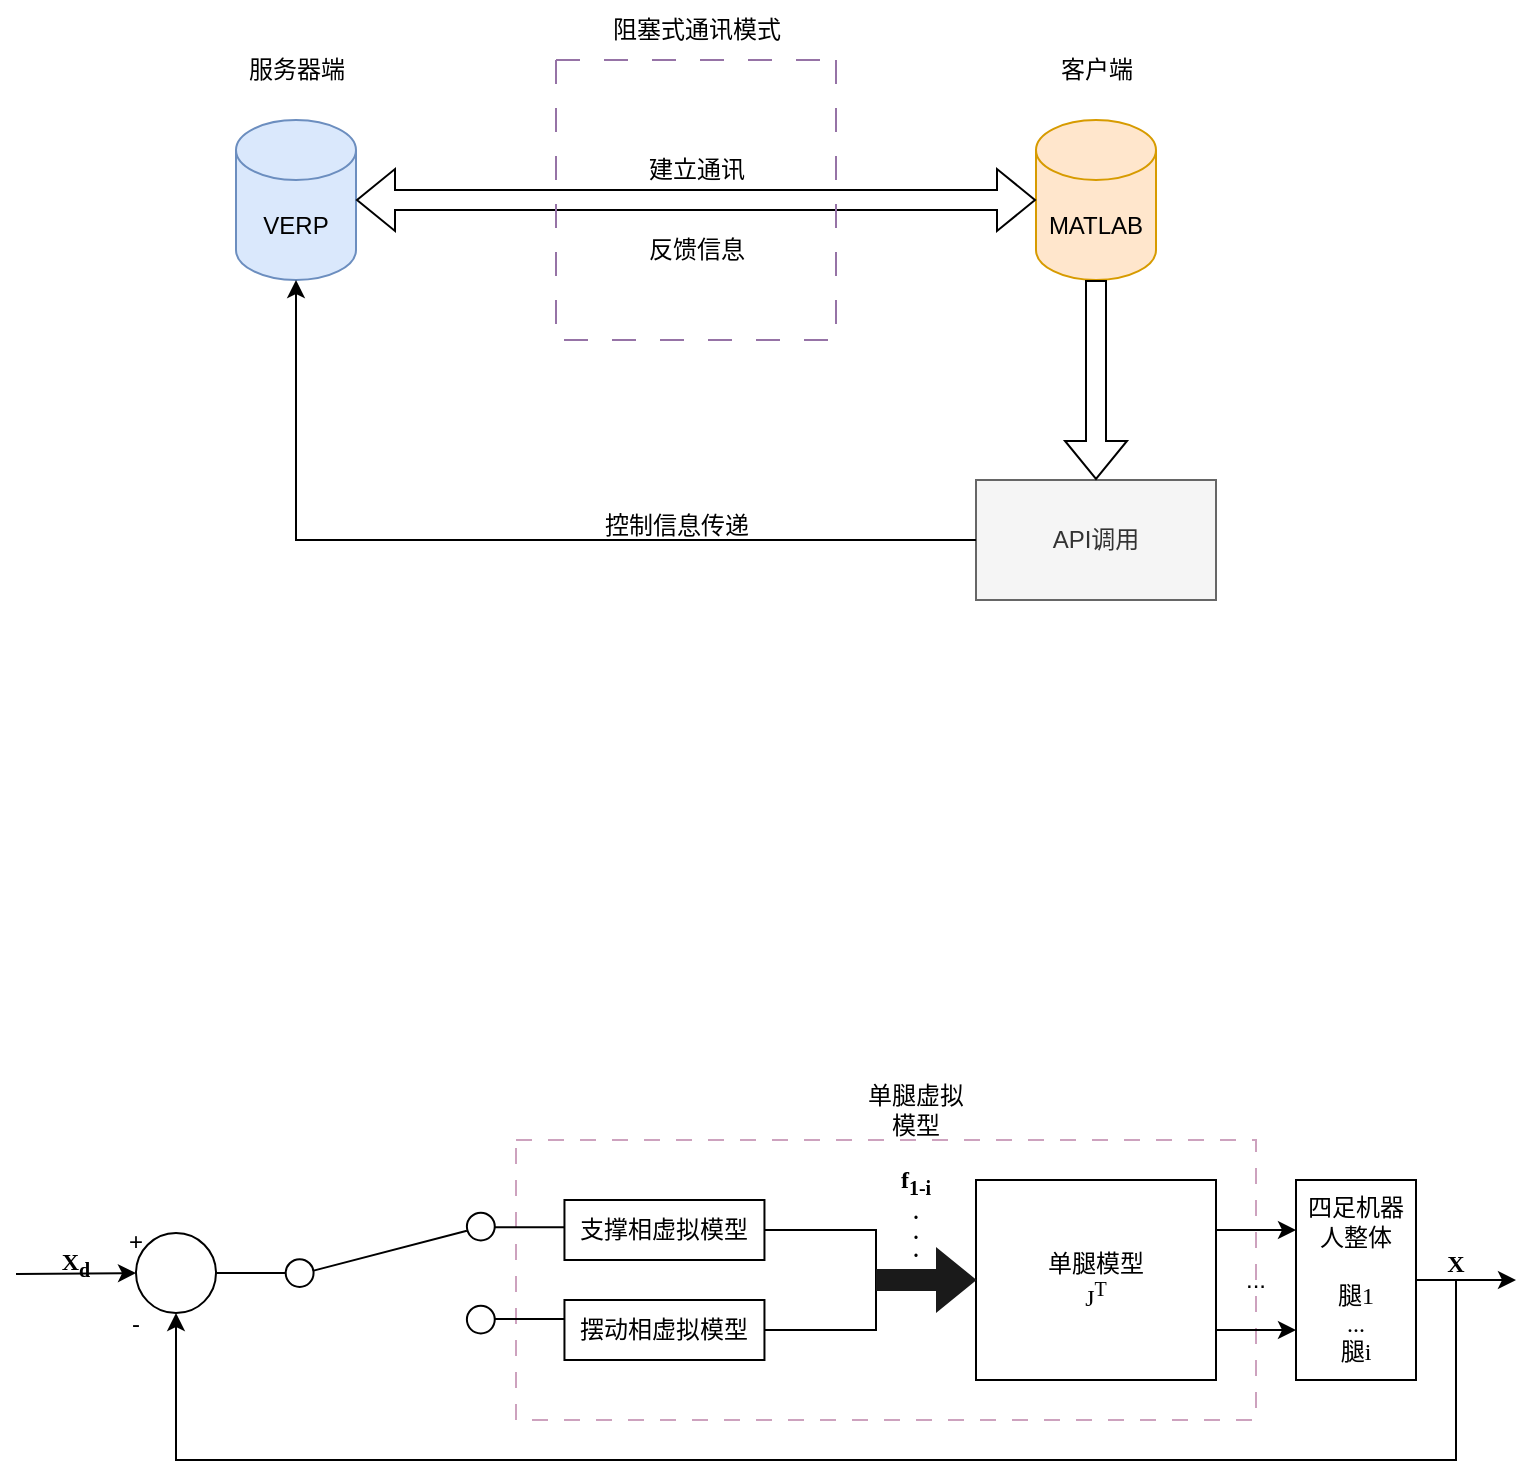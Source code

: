 <mxfile version="24.3.1" type="github">
  <diagram name="第 1 页" id="IKI6N14KD9crZWQqSluS">
    <mxGraphModel dx="786" dy="455" grid="1" gridSize="10" guides="1" tooltips="1" connect="1" arrows="1" fold="1" page="1" pageScale="1" pageWidth="827" pageHeight="1169" math="0" shadow="0">
      <root>
        <mxCell id="0" />
        <mxCell id="1" parent="0" />
        <mxCell id="tLFWGB--AHIsZchz6cfT-1" value="VERP" style="shape=cylinder3;whiteSpace=wrap;html=1;boundedLbl=1;backgroundOutline=1;size=15;fillColor=#dae8fc;strokeColor=#6c8ebf;" vertex="1" parent="1">
          <mxGeometry x="170" y="120" width="60" height="80" as="geometry" />
        </mxCell>
        <mxCell id="tLFWGB--AHIsZchz6cfT-2" value="服务器端" style="text;html=1;align=center;verticalAlign=middle;resizable=0;points=[];autosize=1;strokeColor=none;fillColor=none;" vertex="1" parent="1">
          <mxGeometry x="165" y="80" width="70" height="30" as="geometry" />
        </mxCell>
        <mxCell id="tLFWGB--AHIsZchz6cfT-3" value="MATLAB" style="shape=cylinder3;whiteSpace=wrap;html=1;boundedLbl=1;backgroundOutline=1;size=15;fillColor=#ffe6cc;strokeColor=#d79b00;" vertex="1" parent="1">
          <mxGeometry x="570" y="120" width="60" height="80" as="geometry" />
        </mxCell>
        <mxCell id="tLFWGB--AHIsZchz6cfT-4" value="客户端" style="text;html=1;align=center;verticalAlign=middle;resizable=0;points=[];autosize=1;strokeColor=none;fillColor=none;" vertex="1" parent="1">
          <mxGeometry x="570" y="80" width="60" height="30" as="geometry" />
        </mxCell>
        <mxCell id="tLFWGB--AHIsZchz6cfT-5" value="API调用" style="rounded=0;whiteSpace=wrap;html=1;fillColor=#f5f5f5;fontColor=#333333;strokeColor=#666666;" vertex="1" parent="1">
          <mxGeometry x="540" y="300" width="120" height="60" as="geometry" />
        </mxCell>
        <mxCell id="tLFWGB--AHIsZchz6cfT-6" value="" style="shape=flexArrow;endArrow=classic;startArrow=classic;html=1;rounded=0;entryX=0;entryY=0.5;entryDx=0;entryDy=0;entryPerimeter=0;exitX=1;exitY=0.5;exitDx=0;exitDy=0;exitPerimeter=0;" edge="1" parent="1" source="tLFWGB--AHIsZchz6cfT-1" target="tLFWGB--AHIsZchz6cfT-3">
          <mxGeometry width="100" height="100" relative="1" as="geometry">
            <mxPoint x="350" y="250" as="sourcePoint" />
            <mxPoint x="450" y="150" as="targetPoint" />
          </mxGeometry>
        </mxCell>
        <mxCell id="tLFWGB--AHIsZchz6cfT-7" value="" style="endArrow=classic;html=1;rounded=0;exitX=0;exitY=0.5;exitDx=0;exitDy=0;entryX=0.5;entryY=1;entryDx=0;entryDy=0;entryPerimeter=0;" edge="1" parent="1" source="tLFWGB--AHIsZchz6cfT-5" target="tLFWGB--AHIsZchz6cfT-1">
          <mxGeometry width="50" height="50" relative="1" as="geometry">
            <mxPoint x="380" y="330" as="sourcePoint" />
            <mxPoint x="430" y="280" as="targetPoint" />
            <Array as="points">
              <mxPoint x="200" y="330" />
            </Array>
          </mxGeometry>
        </mxCell>
        <mxCell id="tLFWGB--AHIsZchz6cfT-8" value="" style="shape=flexArrow;endArrow=classic;html=1;rounded=0;exitX=0.5;exitY=1;exitDx=0;exitDy=0;exitPerimeter=0;entryX=0.5;entryY=0;entryDx=0;entryDy=0;" edge="1" parent="1" source="tLFWGB--AHIsZchz6cfT-3" target="tLFWGB--AHIsZchz6cfT-5">
          <mxGeometry width="50" height="50" relative="1" as="geometry">
            <mxPoint x="380" y="290" as="sourcePoint" />
            <mxPoint x="430" y="240" as="targetPoint" />
          </mxGeometry>
        </mxCell>
        <mxCell id="tLFWGB--AHIsZchz6cfT-11" value="" style="swimlane;startSize=0;dashed=1;dashPattern=12 12;fillColor=#e1d5e7;strokeColor=#9673a6;" vertex="1" parent="1">
          <mxGeometry x="330" y="90" width="140" height="140" as="geometry" />
        </mxCell>
        <mxCell id="tLFWGB--AHIsZchz6cfT-10" value="反馈信息" style="text;html=1;align=center;verticalAlign=middle;resizable=0;points=[];autosize=1;strokeColor=none;fillColor=none;" vertex="1" parent="tLFWGB--AHIsZchz6cfT-11">
          <mxGeometry x="35" y="80" width="70" height="30" as="geometry" />
        </mxCell>
        <mxCell id="tLFWGB--AHIsZchz6cfT-9" value="建立通讯" style="text;html=1;align=center;verticalAlign=middle;resizable=0;points=[];autosize=1;strokeColor=none;fillColor=none;" vertex="1" parent="tLFWGB--AHIsZchz6cfT-11">
          <mxGeometry x="35" y="40" width="70" height="30" as="geometry" />
        </mxCell>
        <mxCell id="tLFWGB--AHIsZchz6cfT-12" value="阻塞式通讯模式" style="text;html=1;align=center;verticalAlign=middle;resizable=0;points=[];autosize=1;strokeColor=none;fillColor=none;" vertex="1" parent="1">
          <mxGeometry x="345" y="60" width="110" height="30" as="geometry" />
        </mxCell>
        <mxCell id="tLFWGB--AHIsZchz6cfT-13" value="控制信息传递" style="text;html=1;align=center;verticalAlign=middle;resizable=0;points=[];autosize=1;strokeColor=none;fillColor=none;" vertex="1" parent="1">
          <mxGeometry x="340" y="308" width="100" height="30" as="geometry" />
        </mxCell>
        <mxCell id="tLFWGB--AHIsZchz6cfT-36" value="&lt;p class=&quot;MsoNormal&quot;&gt;&lt;img src=&quot;file:///C:/Users/Wenrui/AppData/Local/Temp/ksohtml9960/wps2.png&quot; height=&quot;20&quot; width=&quot;14&quot;&gt;&lt;/p&gt;" style="ellipse;whiteSpace=wrap;html=1;aspect=fixed;" vertex="1" parent="1">
          <mxGeometry x="120" y="676.53" width="40" height="40" as="geometry" />
        </mxCell>
        <mxCell id="tLFWGB--AHIsZchz6cfT-50" value="" style="rounded=0;whiteSpace=wrap;html=1;dashed=1;dashPattern=8 8;strokeColor=#CDA2BE;" vertex="1" parent="1">
          <mxGeometry x="310" y="630" width="370" height="140" as="geometry" />
        </mxCell>
        <mxCell id="tLFWGB--AHIsZchz6cfT-37" value="" style="endArrow=classic;html=1;rounded=0;entryX=0;entryY=0.5;entryDx=0;entryDy=0;" edge="1" parent="1" target="tLFWGB--AHIsZchz6cfT-36">
          <mxGeometry width="50" height="50" relative="1" as="geometry">
            <mxPoint x="60" y="697" as="sourcePoint" />
            <mxPoint x="80" y="700" as="targetPoint" />
          </mxGeometry>
        </mxCell>
        <mxCell id="tLFWGB--AHIsZchz6cfT-38" value="" style="html=1;shape=mxgraph.electrical.electro-mechanical.twoWaySwitch;aspect=fixed;elSwitchState=2;" vertex="1" parent="1">
          <mxGeometry x="160" y="666.33" width="174.23" height="60.41" as="geometry" />
        </mxCell>
        <mxCell id="tLFWGB--AHIsZchz6cfT-39" value="支撑相虚拟模型" style="rounded=0;whiteSpace=wrap;html=1;" vertex="1" parent="1">
          <mxGeometry x="334.23" y="660" width="100" height="30" as="geometry" />
        </mxCell>
        <mxCell id="tLFWGB--AHIsZchz6cfT-42" value="摆动相虚拟模型" style="rounded=0;whiteSpace=wrap;html=1;" vertex="1" parent="1">
          <mxGeometry x="334.23" y="710" width="100" height="30" as="geometry" />
        </mxCell>
        <mxCell id="tLFWGB--AHIsZchz6cfT-44" value="" style="endArrow=none;html=1;rounded=0;exitX=1;exitY=0.5;exitDx=0;exitDy=0;entryX=1;entryY=0.5;entryDx=0;entryDy=0;" edge="1" parent="1" source="tLFWGB--AHIsZchz6cfT-39" target="tLFWGB--AHIsZchz6cfT-42">
          <mxGeometry width="50" height="50" relative="1" as="geometry">
            <mxPoint x="490" y="710" as="sourcePoint" />
            <mxPoint x="540" y="660" as="targetPoint" />
            <Array as="points">
              <mxPoint x="490" y="675" />
              <mxPoint x="490" y="725" />
            </Array>
          </mxGeometry>
        </mxCell>
        <mxCell id="tLFWGB--AHIsZchz6cfT-46" value="单腿模型&lt;div&gt;&lt;font face=&quot;Times New Roman&quot;&gt;J&lt;sup&gt;T&lt;/sup&gt;&lt;/font&gt;&lt;/div&gt;" style="rounded=0;whiteSpace=wrap;html=1;" vertex="1" parent="1">
          <mxGeometry x="540" y="650" width="120" height="100" as="geometry" />
        </mxCell>
        <mxCell id="tLFWGB--AHIsZchz6cfT-48" value="" style="shape=flexArrow;endArrow=classic;html=1;rounded=0;entryX=0;entryY=0.5;entryDx=0;entryDy=0;fillColor=#1A1A1A;strokeColor=#1A1A1A;" edge="1" parent="1" target="tLFWGB--AHIsZchz6cfT-46">
          <mxGeometry width="50" height="50" relative="1" as="geometry">
            <mxPoint x="490" y="700" as="sourcePoint" />
            <mxPoint x="540" y="750" as="targetPoint" />
          </mxGeometry>
        </mxCell>
        <mxCell id="tLFWGB--AHIsZchz6cfT-51" value="&lt;font face=&quot;Times New Roman&quot;&gt;&lt;b&gt;f&lt;sub&gt;1-i&lt;/sub&gt;&lt;/b&gt;&lt;/font&gt;&lt;div style=&quot;line-height: 40%;&quot;&gt;&lt;font face=&quot;Times New Roman&quot;&gt;&lt;b&gt;&lt;sub&gt;.&lt;/sub&gt;&lt;/b&gt;&lt;/font&gt;&lt;/div&gt;&lt;div style=&quot;line-height: 40%;&quot;&gt;&lt;font face=&quot;Times New Roman&quot;&gt;&lt;b&gt;&lt;sub&gt;.&lt;/sub&gt;&lt;/b&gt;&lt;/font&gt;&lt;/div&gt;&lt;div style=&quot;line-height: 40%;&quot;&gt;&lt;font face=&quot;Times New Roman&quot;&gt;&lt;b&gt;&lt;sub&gt;.&lt;/sub&gt;&lt;/b&gt;&lt;/font&gt;&lt;/div&gt;" style="text;html=1;align=center;verticalAlign=middle;whiteSpace=wrap;rounded=0;" vertex="1" parent="1">
          <mxGeometry x="480" y="650" width="60" height="30" as="geometry" />
        </mxCell>
        <mxCell id="tLFWGB--AHIsZchz6cfT-52" value="&lt;font face=&quot;Times New Roman&quot;&gt;四足机器人整体&lt;/font&gt;&lt;div&gt;&lt;font face=&quot;ZlpyJTW7_vwYqS0CMD5R&quot;&gt;&lt;br&gt;&lt;/font&gt;&lt;/div&gt;&lt;div&gt;&lt;font face=&quot;ZlpyJTW7_vwYqS0CMD5R&quot;&gt;腿1&lt;/font&gt;&lt;/div&gt;&lt;div&gt;&lt;font face=&quot;ZlpyJTW7_vwYqS0CMD5R&quot;&gt;...&lt;/font&gt;&lt;/div&gt;&lt;div&gt;&lt;font face=&quot;ZlpyJTW7_vwYqS0CMD5R&quot;&gt;腿i&lt;/font&gt;&lt;/div&gt;" style="rounded=0;whiteSpace=wrap;html=1;" vertex="1" parent="1">
          <mxGeometry x="700" y="650" width="60" height="100" as="geometry" />
        </mxCell>
        <mxCell id="tLFWGB--AHIsZchz6cfT-54" value="" style="endArrow=classic;html=1;rounded=0;entryX=0;entryY=0.25;entryDx=0;entryDy=0;exitX=1;exitY=0.25;exitDx=0;exitDy=0;" edge="1" parent="1" source="tLFWGB--AHIsZchz6cfT-46" target="tLFWGB--AHIsZchz6cfT-52">
          <mxGeometry width="50" height="50" relative="1" as="geometry">
            <mxPoint x="630" y="840" as="sourcePoint" />
            <mxPoint x="680" y="790" as="targetPoint" />
          </mxGeometry>
        </mxCell>
        <mxCell id="tLFWGB--AHIsZchz6cfT-55" value="" style="endArrow=classic;html=1;rounded=0;entryX=0;entryY=0.75;entryDx=0;entryDy=0;exitX=1;exitY=0.75;exitDx=0;exitDy=0;" edge="1" parent="1" source="tLFWGB--AHIsZchz6cfT-46" target="tLFWGB--AHIsZchz6cfT-52">
          <mxGeometry width="50" height="50" relative="1" as="geometry">
            <mxPoint x="600" y="860" as="sourcePoint" />
            <mxPoint x="650" y="810" as="targetPoint" />
          </mxGeometry>
        </mxCell>
        <mxCell id="tLFWGB--AHIsZchz6cfT-57" value="..." style="text;html=1;align=center;verticalAlign=middle;whiteSpace=wrap;rounded=0;" vertex="1" parent="1">
          <mxGeometry x="650" y="685" width="60" height="30" as="geometry" />
        </mxCell>
        <mxCell id="tLFWGB--AHIsZchz6cfT-58" value="单腿虚拟模型" style="text;html=1;align=center;verticalAlign=middle;whiteSpace=wrap;rounded=0;" vertex="1" parent="1">
          <mxGeometry x="480" y="600" width="60" height="30" as="geometry" />
        </mxCell>
        <mxCell id="tLFWGB--AHIsZchz6cfT-59" value="" style="endArrow=classic;html=1;rounded=0;exitX=1;exitY=0.5;exitDx=0;exitDy=0;" edge="1" parent="1" source="tLFWGB--AHIsZchz6cfT-52">
          <mxGeometry width="50" height="50" relative="1" as="geometry">
            <mxPoint x="670" y="840" as="sourcePoint" />
            <mxPoint x="810" y="700" as="targetPoint" />
          </mxGeometry>
        </mxCell>
        <mxCell id="tLFWGB--AHIsZchz6cfT-60" value="&lt;font face=&quot;Times New Roman&quot;&gt;&lt;b&gt;X&lt;/b&gt;&lt;/font&gt;" style="text;html=1;align=center;verticalAlign=middle;whiteSpace=wrap;rounded=0;" vertex="1" parent="1">
          <mxGeometry x="750" y="677" width="60" height="30" as="geometry" />
        </mxCell>
        <mxCell id="tLFWGB--AHIsZchz6cfT-61" value="&lt;font face=&quot;Times New Roman&quot;&gt;&lt;b&gt;X&lt;sub&gt;d&lt;/sub&gt;&lt;/b&gt;&lt;/font&gt;" style="text;html=1;align=center;verticalAlign=middle;whiteSpace=wrap;rounded=0;" vertex="1" parent="1">
          <mxGeometry x="60" y="677" width="60" height="30" as="geometry" />
        </mxCell>
        <mxCell id="tLFWGB--AHIsZchz6cfT-62" value="+" style="text;html=1;align=center;verticalAlign=middle;whiteSpace=wrap;rounded=0;" vertex="1" parent="1">
          <mxGeometry x="90" y="666" width="60" height="30" as="geometry" />
        </mxCell>
        <mxCell id="tLFWGB--AHIsZchz6cfT-63" value="-" style="text;html=1;align=center;verticalAlign=middle;whiteSpace=wrap;rounded=0;" vertex="1" parent="1">
          <mxGeometry x="90" y="707" width="60" height="30" as="geometry" />
        </mxCell>
        <mxCell id="tLFWGB--AHIsZchz6cfT-64" value="" style="endArrow=classic;html=1;rounded=0;exitX=0.5;exitY=0.767;exitDx=0;exitDy=0;exitPerimeter=0;entryX=0.5;entryY=1;entryDx=0;entryDy=0;" edge="1" parent="1" source="tLFWGB--AHIsZchz6cfT-60" target="tLFWGB--AHIsZchz6cfT-36">
          <mxGeometry width="50" height="50" relative="1" as="geometry">
            <mxPoint x="640" y="870" as="sourcePoint" />
            <mxPoint x="200" y="780" as="targetPoint" />
            <Array as="points">
              <mxPoint x="780" y="790" />
              <mxPoint x="140" y="790" />
            </Array>
          </mxGeometry>
        </mxCell>
      </root>
    </mxGraphModel>
  </diagram>
</mxfile>
